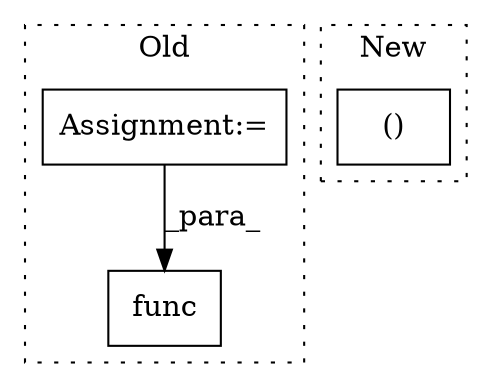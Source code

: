 digraph G {
subgraph cluster0 {
1 [label="func" a="32" s="4319,4336" l="5,1" shape="box"];
3 [label="Assignment:=" a="7" s="4240" l="1" shape="box"];
label = "Old";
style="dotted";
}
subgraph cluster1 {
2 [label="()" a="106" s="6540" l="31" shape="box"];
label = "New";
style="dotted";
}
3 -> 1 [label="_para_"];
}
